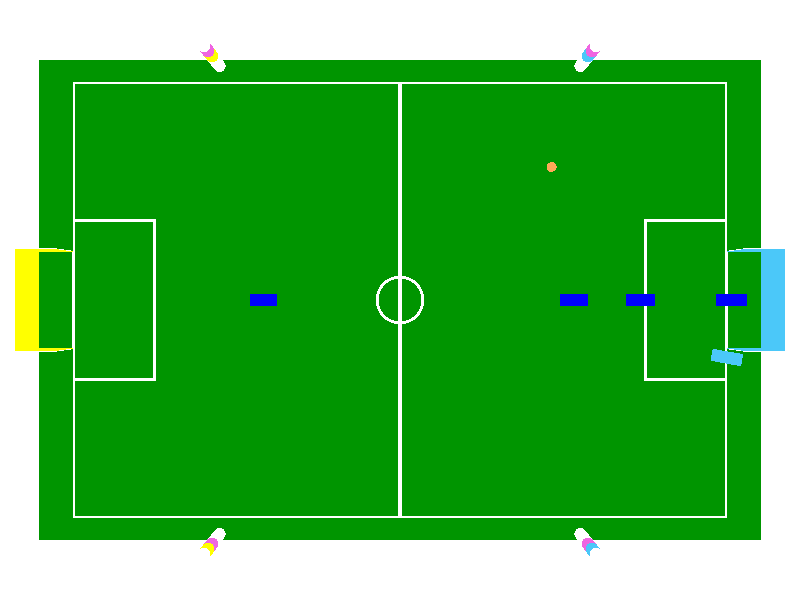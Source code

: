 #include "colors.inc" // The include files contain
//#include "stones.inc" // pre-defined scene elements    


background { color White }
global_settings { ambient_light colour White }
//camera {
//	location <0, 0, 6000>    
//        look_at <0, 0, 1000>
//}     

                                                               
#declare grassGreen = colour rgb <0.0, 0.3, 0>;                                                                
#declare grass = pigment { grassGreen }  
#declare BeaconBlue = rgb <0.07, 0.58, 0.95>; 
#declare BeaconPink = rgb <0.86, 0.13, 0.75>;
#declare BallOrange = rgb <1, 0.39, 0.1>;
#declare grassBase = -5;
#declare GoalDepth = 300;
#declare GoalWidth = 800;
#declare GoalHeight = 300;
#declare GoalWoodThickness = 6;
#declare HGoalWidth = GoalWidth/2;                         
#declare FieldLength = 6000;
#declare FieldWidth = 4000;
#declare HFieldLength = FieldLength/2;
#declare HFieldWidth = FieldWidth/2;
#declare BeaconBaseHeight = 200;
#declare BeaconColHeight = 100;
#declare BeaconRadius = 50;          
#declare BeaconCentreOffset = HFieldLength/2;     
#declare BeaconSideOffset = HFieldWidth-BeaconRadius;
#declare BeaconPostTexture = pigment { colour White }
#declare LightHeight = 3500;
#declare LineHeight = 0.1;  // 0.1mm == essentially 0
#declare LineWidth = 25;
#declare LineTexture = pigment { colour White }
#declare PenaltyBoxWidth = 1300;
#declare HPenaltyBoxWidth = PenaltyBoxWidth/2;
#declare PenaltyBoxDepth = 650;
#declare CentreCircleRadius = 190;
#declare EdgeBoundaryInset = 200;
#declare BoundaryHeight = 10;
#declare BoundaryWidth = 10;
#declare BoundaryTexture = pigment { colour White }
#declare BOYMarkRadius = 12.5;
#declare BOYMarkEdgeOffset = HFieldWidth/4;
#declare BOYMarkEndOffset = PenaltyBoxDepth*2;
#declare BOYTexture = pigment { colour Red } 
#declare RoofHeight = 5000;
                          
#declare cameraAboveField = camera {
  location <0,0,RoofHeight>
  up    <0,1,0>
  right  <-1.33,0,0>  
  look_at <0,0,0>
 }
 
 
#declare cameraTowardsYellowGoal = camera {          
  location <1500,0,1000>         
  sky       <1.0, 0,  0.0>        // direction of the camera "sky"
  look_at <-4000,0,10> 
  right     x*image_width/image_height         
 }          
 
#declare cameraAwayYellowGoal = camera {          
  location <-4500,0,500>        
  sky       <1.0, 0,  0.0>        // direction of the camera "sky"
  look_at <-1000,0,10> 
  right     x*image_width/image_height         
 }          
  
 
#declare cameraDiagonalYellowGoal = camera {          
  location <-1500,1500,600>
  sky       <0, 0,  1>        // direction of the camera "sky"
  look_at <-HFieldLength-1000,-HFieldWidth,10> 
  right     x*image_width/image_height         
 } 
 
   
#declare aboveYellowGoal = camera {          
  location <-FieldLength/2+GoalDepth/2,0,2500>
  sky       <0, 0,  1>        // direction of the camera "sky"
  look_at <-FieldLength/2+GoalDepth/2,0,10> 
  right     x*image_width/image_height         
 }       
 
 
#declare sideYellowGoal = camera {          
  location <-FieldLength/2+GoalDepth/2,1500,600>
  sky       <0, 0,  1>        // direction of the camera "sky"
  look_at <-FieldLength/2+GoalDepth/2,0,10> 
  right     x*image_width/image_height         
 }
 
 #declare cameraTest = camera {          
  location <-7000,3000,4000>
  sky       <0, 0,  1>        // direction of the camera "sky"
  look_at <HFieldLength,-HFieldWidth,10> 
  right     x*image_width/image_height         
 }  

camera {  cameraAboveField }     

// An area light (creates soft shadows)
// WARNING: This special light can significantly slow down rendering times!
  
light_source { <-HFieldLength-100, HFieldWidth+100, LightHeight> color White}
light_source { <HFieldLength+100, HFieldWidth+100, LightHeight> color White}
light_source { <-HFieldLength-100, -HFieldWidth-100, LightHeight> color White}
light_source { <HFieldLength+100, -HFieldWidth-100, LightHeight> color White}       


                                                                                     
#macro OrangeBall(X,Y)
        sphere { 
        <X, Y, 40>, 40 
        texture { pigment { colour BallOrange } }
        }        
#end     

#macro PinkBall(X,Y)
        sphere { 
        <X, Y, 30>, 30 
        texture { pigment { colour BeaconPink } }
        }        
#end    
        
#macro Beacon(X,Y,Top,Bottom)
merge {
	cylinder {	// white post
		<X, Y, 0>,
		<X, Y, BeaconBaseHeight>,
		BeaconRadius
		texture { BeaconPostTexture }
	}
	cylinder {	// bottom patch
		<X, Y, BeaconBaseHeight>,
		<X, Y, BeaconBaseHeight+BeaconColHeight>,
		BeaconRadius
		open
		texture { pigment { colour Top } }
	}
	cylinder {	// top patch
		<X, Y, BeaconBaseHeight+BeaconColHeight>,
		<X, Y, BeaconBaseHeight+2*BeaconColHeight>,
		BeaconRadius
		open
		texture { pigment { colour Bottom } }
	}
	cylinder {	// the cap
		<X, Y, BeaconBaseHeight+2*BeaconColHeight>,
		<X, Y, BeaconBaseHeight+2*BeaconColHeight+LineHeight>,
		BeaconRadius
		texture { BeaconPostTexture }
	}
}
#end
#macro Goal(Col,Trans)
merge {                   


	box {	// Back wall
		<-GoalDepth-GoalWoodThickness, -HGoalWidth, 0>,
		<-GoalDepth, HGoalWidth, GoalHeight>
		texture { pigment { colour Col } }
	}
	box {	// Inside side
		<-GoalDepth-GoalWoodThickness, -HGoalWidth, 0>,
		<0, -HGoalWidth-1, GoalHeight>
		texture { pigment { colour Col } }
	}                               
        box {	// side
		<-GoalDepth-GoalWoodThickness, -HGoalWidth-1, 0>,
		<0, -HGoalWidth-1-GoalWoodThickness, GoalHeight>
		texture { pigment { colour White } }
	}
	box {	// Inside side
		<-GoalDepth-GoalWoodThickness, HGoalWidth, 0>,
		<0, HGoalWidth+1, GoalHeight>
		texture { pigment { colour Col } }
	}                                                     
	box {	// side
		<-GoalDepth-GoalWoodThickness, HGoalWidth+1, 0>,
		<0, HGoalWidth+1+GoalWoodThickness, GoalHeight>
		texture { pigment { colour White } }
	}
	box {	// grass
		<-GoalDepth, -HGoalWidth, grassBase>,
		<0, HGoalWidth, 0>
		texture { grass }
	}
	transform Trans
}
#end

#declare GoalPostRadius = 50;
#declare CrossbarRadius = 25;
#declare RearGoalHeight = 100;
#macro NewGoal(Col,Trans)
merge {                   
	box {	// Back wall
		<-GoalDepth-GoalWoodThickness, -HGoalWidth, 0>,
		<-GoalDepth, HGoalWidth, RearGoalHeight>
		texture { pigment { colour Col } }
	}
	box {	// Inside side
		<-GoalDepth-GoalWoodThickness, -HGoalWidth, 0>,
		<0, -HGoalWidth-1, RearGoalHeight>
		texture { pigment { colour Col } }
	}                               
        box {	// side
		<-GoalDepth-GoalWoodThickness, -HGoalWidth-1, 0>,
		<0, -HGoalWidth-1-GoalWoodThickness, RearGoalHeight>
		texture { pigment { colour White } }
	}
	box {	// Inside side
		<-GoalDepth-GoalWoodThickness, HGoalWidth, 0>,
		<0, HGoalWidth+1, RearGoalHeight>
		texture { pigment { colour Col } }
	}                                                     
	box {	// side
		<-GoalDepth-GoalWoodThickness, HGoalWidth+1, 0>,
		<0, HGoalWidth+1+GoalWoodThickness, RearGoalHeight>
		texture { pigment { colour White } }
	}           
	cylinder {	// right post
		<-GoalPostRadius+1, HGoalWidth-1, 0>,
		<-GoalPostRadius+1, HGoalWidth-1, GoalHeight+50>,
		GoalPostRadius
		texture { pigment { colour Col } }
	}                  
	cylinder {	// left post
		<-GoalPostRadius+1, -HGoalWidth+1, 0>,
		<-GoalPostRadius+1, -HGoalWidth+1, GoalHeight+50>,
		GoalPostRadius
		texture { pigment { colour Col } }
	}                          
//	box {	// crossbar
//		<-GoalPostRadius+1, HGoalWidth+1, GoalHeight-RearGoalHeight/2>,
//		<-GoalPostRadius+1, -HGoalWidth-1, GoalHeight+RearGoalHeight/2>
//		texture { pigment { colour Col } }
//	}
	cylinder {	// crossbar
		<-GoalPostRadius, HGoalWidth+GoalPostRadius, GoalHeight+GoalPostRadius/2>,
		<-GoalPostRadius, -HGoalWidth-GoalPostRadius, GoalHeight+GoalPostRadius/2>,
		CrossbarRadius
		texture { pigment { colour Col } }
        }
 
	box {	// grass
		<-GoalDepth, -HGoalWidth, grassBase>,
		<0, HGoalWidth, 0>
		texture { grass }
	}
	transform Trans
}
#end

#macro GoalLines(Trans)
	merge {
		difference {	// define the main 'box' part as the outer rect with an inner rect removed from it
			box {
				<0, -(HPenaltyBoxWidth+LineWidth), 0>,
				<PenaltyBoxDepth+LineWidth, HPenaltyBoxWidth+LineWidth, LineHeight>
			}
			box {
				<0, -HPenaltyBoxWidth, -LineHeight>,
				<PenaltyBoxDepth, HPenaltyBoxWidth, 2*LineHeight>
			}
			texture { LineTexture }
		}
		box {	// the line across the goal mouth
			<-LineWidth, -HGoalWidth, 0>,
			<0, HGoalWidth, LineHeight>
			texture { LineTexture }
		}
		transform Trans
	}
#end         
// field
	box {
		<-HFieldLength, -HFieldWidth, grassBase>,
		<HFieldLength, HFieldWidth, 0>
		texture { grass }
	}
#declare goalATrans = transform {
	rotate <0, 0, 180>
	translate <HFieldLength-GoalDepth, 0, 0>
}
#declare goalBTrans = transform {
	translate <-(HFieldLength-GoalDepth), 0, 0>
}       
    
   
#macro DRobot(X,Y)
        box {	// Inside side
        <(-X*10)-20, (Y*10)-50, 0>,
        <(-X*10)+180, (Y*10)+50, 100>
        texture { pigment { colour Blue } }
        }   
#end    
#macro ORobot(X,Y,angl)
        box {	// Inside side
        <(-X*10)-20, (Y*10)-50, 0>,
        <(-X*10)+180, (Y*10)+50, 100>
        texture { pigment { colour BeaconBlue }  } 
        rotate z*-10
        }             
#end                        

// goals
Goal(BeaconBlue, goalATrans)
Goal(Yellow, goalBTrans)
// beacons                                      
Beacon(BeaconCentreOffset, -BeaconSideOffset, BeaconPink, BeaconBlue)
Beacon(BeaconCentreOffset, BeaconSideOffset, BeaconBlue, BeaconPink)
Beacon(-BeaconCentreOffset, -BeaconSideOffset, BeaconPink, Yellow)
Beacon(-BeaconCentreOffset, BeaconSideOffset, Yellow, BeaconPink) 
        
DRobot(-265,0)  // GK  
//DRobot(-180,80)  // LB
DRobot(-135,0)  // CB  
DRobot(-190,0)  // SW  
//DRobot(-180,-80)  // RB
                         
//DRobot(150,80)  // LF
DRobot(120,0)  // CF 
//DRobot(150,-80)  // RF

ORobot(-265,0,30)  // GK  
//ORobot(-180,80)  // LB
//ORobot(-135,0)  // CB  
//ORobot(-190,0)  // SW  
//ORobot(-180,-80)  // RB
                         
//ORobot(150,80)  // LF
//ORobot(120,0)  // CF 
//ORobot(150,-80)  // RF
                           
// ball                    
OrangeBall(1250,1100)                 
//PinkBall(150,1000)    
//PinkBall(2000,1000)
// lines
GoalLines(goalATrans)
GoalLines(goalBTrans)    
box {	// centre line
	<-LineWidth/2, -HFieldWidth+200, 0>,
	<LineWidth/2, HFieldWidth-200, LineHeight>
	texture { LineTexture }
}
difference {	// centre circle
	cylinder {	// outer part of circle
		<0, 0, 0>,
		<0, 0, LineHeight>,
		CentreCircleRadius+LineWidth/2
	}
	cylinder {	// with inner circle subtracted
		<0, 0, -LineHeight>,
		<0, 0, 2*LineHeight>,
		CentreCircleRadius-LineWidth/2
	}
	texture { LineTexture }
}
// Boundaries
	// sides
	box {
		<-(HFieldLength-GoalDepth+BoundaryWidth), HFieldWidth-EdgeBoundaryInset, 0>
		<HFieldLength-GoalDepth+BoundaryWidth, HFieldWidth-EdgeBoundaryInset+BoundaryWidth, BoundaryHeight>
		texture { BoundaryTexture }
	}
	box {
		<-(HFieldLength-GoalDepth+BoundaryWidth), -(HFieldWidth-EdgeBoundaryInset), 0>
		<HFieldLength-GoalDepth+BoundaryWidth, -(HFieldWidth-EdgeBoundaryInset+BoundaryWidth), BoundaryHeight>
		texture { BoundaryTexture }
	}
	// ends
	box {
	<-(HFieldLength-GoalDepth+BoundaryWidth), -(HFieldWidth-EdgeBoundaryInset), 0>,
		<-(HFieldLength-GoalDepth), -HGoalWidth, BoundaryHeight>
		texture { BoundaryTexture }
	}
	box {
		<(HFieldLength-GoalDepth+BoundaryWidth), -(HFieldWidth-EdgeBoundaryInset), 0>,
		<(HFieldLength-GoalDepth), -HGoalWidth, BoundaryHeight>
		texture { BoundaryTexture }
	}
	box {
		<-(HFieldLength-GoalDepth+BoundaryWidth), (HFieldWidth-EdgeBoundaryInset), 0>,
		<-(HFieldLength-GoalDepth), HGoalWidth, BoundaryHeight>
		texture { BoundaryTexture }
	}
	box {
		<(HFieldLength-GoalDepth+BoundaryWidth), (HFieldWidth-EdgeBoundaryInset), 0>,
		<(HFieldLength-GoalDepth), HGoalWidth, BoundaryHeight>
		texture { BoundaryTexture }
	}   
	                                                     